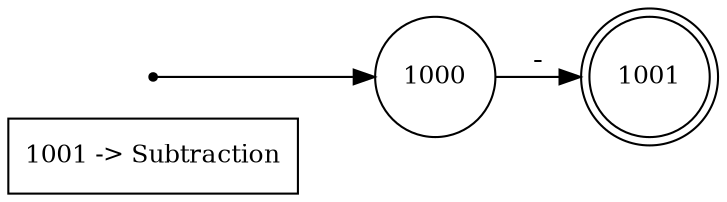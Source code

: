 digraph finite_state_machine {
	rankdir=LR;
	size="8,5"

	node [shape = rectangle, label="1001 -> Subtraction", fontsize=12] token1001;

	node [shape = circle, label="1000", fontsize=12, color=black] 1000;
	node [shape = doublecircle, label="1001", fontsize=12, color=black] 1001;

	node [shape = point, color=black] q0;
	q0	->	1000;

	1000	->	1001	[ label = "-" ];
}
